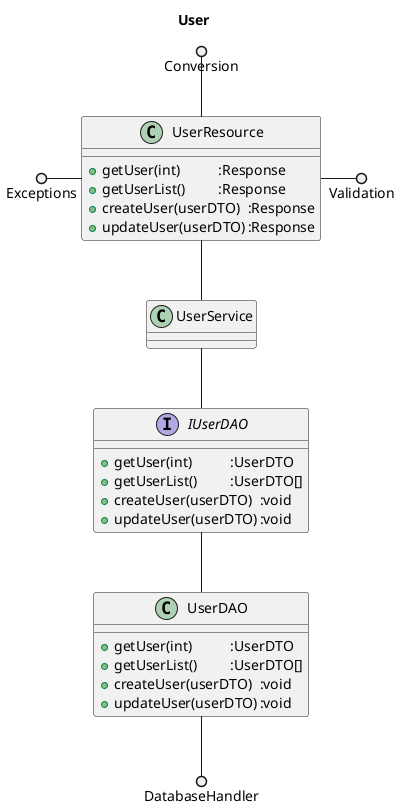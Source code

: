 @startuml
title User
class "UserDAO" as usrdao {
    + getUser(int)\t\t:UserDTO
    + getUserList()\t\t:UserDTO[]
    + createUser(userDTO)\t:void
    + updateUser(userDTO)\t:void
}
interface "IUserDAO" as iusrdao {
    + getUser(int)\t\t:UserDTO
    + getUserList()\t\t:UserDTO[]
    + createUser(userDTO)\t:void
    + updateUser(userDTO)\t:void
}
class "UserService" as usrser {
}
class "UserResource" as usrres {
    + getUser(int)\t\t:Response
    + getUserList()\t\t:Response
    + createUser(userDTO)\t:Response
    + updateUser(userDTO)\t:Response
    
}
iusrdao -d- usrdao
iusrdao -u- usrser
usrres -d- usrser
usrdao --() DatabaseHandler 
usrres -() Validation
Exceptions ()-  usrres
Conversion ()-- usrres
@enduml
